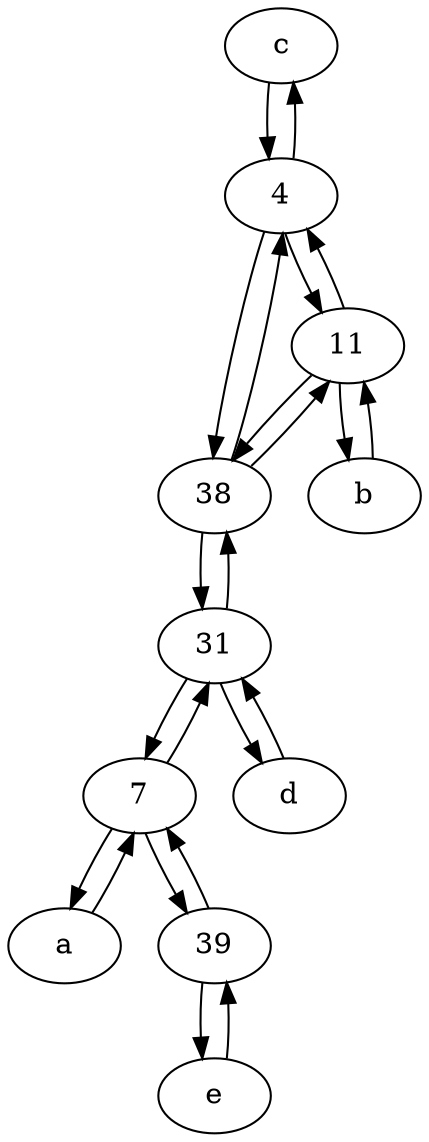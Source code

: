 digraph  {
	c [pos="20,10!"];
	38;
	a [pos="40,10!"];
	11;
	39;
	4;
	7;
	31;
	e [pos="30,50!"];
	b [pos="50,20!"];
	d [pos="20,30!"];
	7 -> 31;
	e -> 39;
	7 -> a;
	38 -> 31;
	11 -> 38;
	11 -> b;
	a -> 7;
	c -> 4;
	39 -> e;
	7 -> 39;
	31 -> d;
	4 -> 11;
	d -> 31;
	38 -> 11;
	31 -> 38;
	b -> 11;
	4 -> 38;
	38 -> 4;
	4 -> c;
	31 -> 7;
	11 -> 4;
	39 -> 7;

	}
